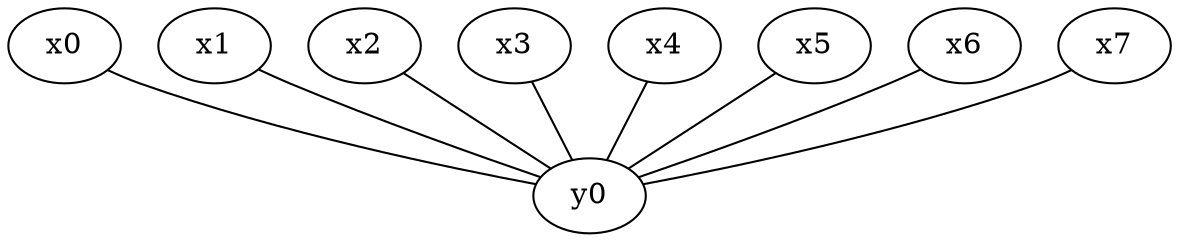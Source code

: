 strict graph grafo_8_1 {
    x0 -- y0;
    x1 -- y0;
    x2 -- y0;
    x3 -- y0;
    x4 -- y0;
    x5 -- y0;
    x6 -- y0;
    x7 -- y0;

}
